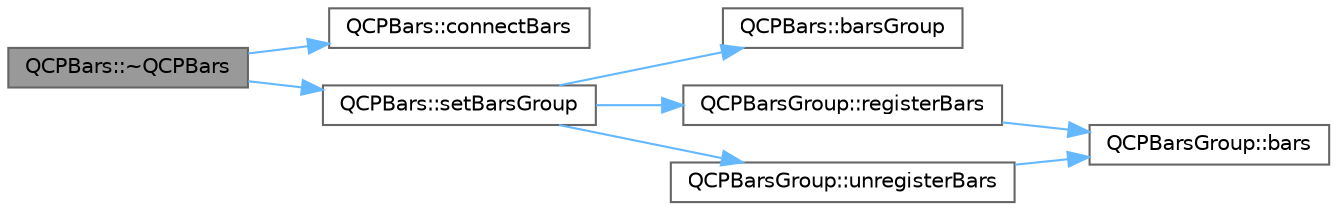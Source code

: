 digraph "QCPBars::~QCPBars"
{
 // LATEX_PDF_SIZE
  bgcolor="transparent";
  edge [fontname=Helvetica,fontsize=10,labelfontname=Helvetica,labelfontsize=10];
  node [fontname=Helvetica,fontsize=10,shape=box,height=0.2,width=0.4];
  rankdir="LR";
  Node1 [label="QCPBars::~QCPBars",height=0.2,width=0.4,color="gray40", fillcolor="grey60", style="filled", fontcolor="black",tooltip=" "];
  Node1 -> Node2 [color="steelblue1",style="solid"];
  Node2 [label="QCPBars::connectBars",height=0.2,width=0.4,color="grey40", fillcolor="white", style="filled",URL="$class_q_c_p_bars.html#a6ea37802cd22f97235cab614b14b9f19",tooltip=" "];
  Node1 -> Node3 [color="steelblue1",style="solid"];
  Node3 [label="QCPBars::setBarsGroup",height=0.2,width=0.4,color="grey40", fillcolor="white", style="filled",URL="$class_q_c_p_bars.html#aedd1709061f0b307c47ddb45e172ef9a",tooltip=" "];
  Node3 -> Node4 [color="steelblue1",style="solid"];
  Node4 [label="QCPBars::barsGroup",height=0.2,width=0.4,color="grey40", fillcolor="white", style="filled",URL="$class_q_c_p_bars.html#a5af22a56b1e0898291c8d95d49ad3525",tooltip=" "];
  Node3 -> Node5 [color="steelblue1",style="solid"];
  Node5 [label="QCPBarsGroup::registerBars",height=0.2,width=0.4,color="grey40", fillcolor="white", style="filled",URL="$class_q_c_p_bars_group.html#a7b00514f19ad58d0bb3fd5246a67fae2",tooltip=" "];
  Node5 -> Node6 [color="steelblue1",style="solid"];
  Node6 [label="QCPBarsGroup::bars",height=0.2,width=0.4,color="grey40", fillcolor="white", style="filled",URL="$class_q_c_p_bars_group.html#a6e4f4e86abbec6a9342f204ef82abef8",tooltip=" "];
  Node3 -> Node7 [color="steelblue1",style="solid"];
  Node7 [label="QCPBarsGroup::unregisterBars",height=0.2,width=0.4,color="grey40", fillcolor="white", style="filled",URL="$class_q_c_p_bars_group.html#ac7073cdd7b1a40c6cb4b5f908145f8c4",tooltip=" "];
  Node7 -> Node6 [color="steelblue1",style="solid"];
}
